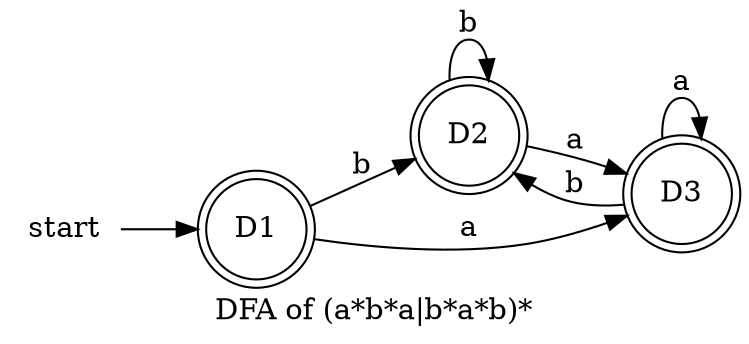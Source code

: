 digraph
  G { label="DFA of (a*b*a|b*a*b)*";
 
rankdir=LR
start[shape =none]
start ->node_1
node_1 [label="D1", shape = doublecircle]
node_1 -> node_2 [label ="b"]
node_1 -> node_3 [label ="a"]
node_2 [label="D2", shape = doublecircle]
node_2 -> node_3 [label ="a"]
node_2 -> node_2 [label ="b"]
node_3 [label="D3", shape = doublecircle]
node_3 -> node_2 [label ="b"]
node_3 -> node_3 [label ="a"]
}
